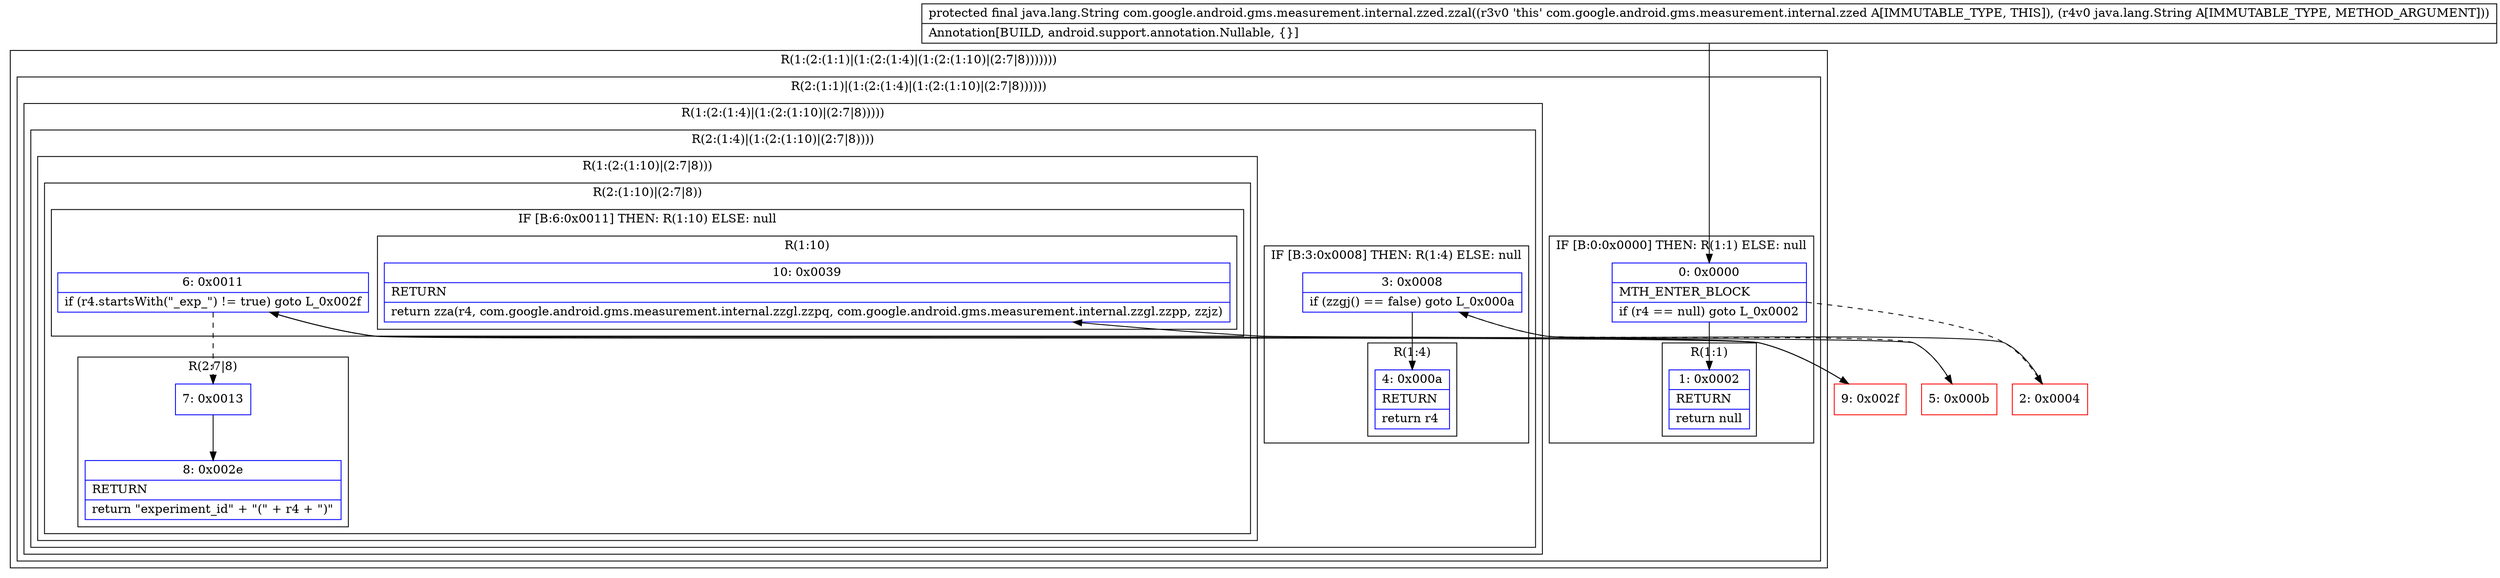 digraph "CFG forcom.google.android.gms.measurement.internal.zzed.zzal(Ljava\/lang\/String;)Ljava\/lang\/String;" {
subgraph cluster_Region_1750602179 {
label = "R(1:(2:(1:1)|(1:(2:(1:4)|(1:(2:(1:10)|(2:7|8)))))))";
node [shape=record,color=blue];
subgraph cluster_Region_243572249 {
label = "R(2:(1:1)|(1:(2:(1:4)|(1:(2:(1:10)|(2:7|8))))))";
node [shape=record,color=blue];
subgraph cluster_IfRegion_387528535 {
label = "IF [B:0:0x0000] THEN: R(1:1) ELSE: null";
node [shape=record,color=blue];
Node_0 [shape=record,label="{0\:\ 0x0000|MTH_ENTER_BLOCK\l|if (r4 == null) goto L_0x0002\l}"];
subgraph cluster_Region_541793364 {
label = "R(1:1)";
node [shape=record,color=blue];
Node_1 [shape=record,label="{1\:\ 0x0002|RETURN\l|return null\l}"];
}
}
subgraph cluster_Region_146130839 {
label = "R(1:(2:(1:4)|(1:(2:(1:10)|(2:7|8)))))";
node [shape=record,color=blue];
subgraph cluster_Region_577496270 {
label = "R(2:(1:4)|(1:(2:(1:10)|(2:7|8))))";
node [shape=record,color=blue];
subgraph cluster_IfRegion_2090261595 {
label = "IF [B:3:0x0008] THEN: R(1:4) ELSE: null";
node [shape=record,color=blue];
Node_3 [shape=record,label="{3\:\ 0x0008|if (zzgj() == false) goto L_0x000a\l}"];
subgraph cluster_Region_71816737 {
label = "R(1:4)";
node [shape=record,color=blue];
Node_4 [shape=record,label="{4\:\ 0x000a|RETURN\l|return r4\l}"];
}
}
subgraph cluster_Region_577253441 {
label = "R(1:(2:(1:10)|(2:7|8)))";
node [shape=record,color=blue];
subgraph cluster_Region_1608052054 {
label = "R(2:(1:10)|(2:7|8))";
node [shape=record,color=blue];
subgraph cluster_IfRegion_367429362 {
label = "IF [B:6:0x0011] THEN: R(1:10) ELSE: null";
node [shape=record,color=blue];
Node_6 [shape=record,label="{6\:\ 0x0011|if (r4.startsWith(\"_exp_\") != true) goto L_0x002f\l}"];
subgraph cluster_Region_799718577 {
label = "R(1:10)";
node [shape=record,color=blue];
Node_10 [shape=record,label="{10\:\ 0x0039|RETURN\l|return zza(r4, com.google.android.gms.measurement.internal.zzgl.zzpq, com.google.android.gms.measurement.internal.zzgl.zzpp, zzjz)\l}"];
}
}
subgraph cluster_Region_1277389629 {
label = "R(2:7|8)";
node [shape=record,color=blue];
Node_7 [shape=record,label="{7\:\ 0x0013}"];
Node_8 [shape=record,label="{8\:\ 0x002e|RETURN\l|return \"experiment_id\" + \"(\" + r4 + \")\"\l}"];
}
}
}
}
}
}
}
Node_2 [shape=record,color=red,label="{2\:\ 0x0004}"];
Node_5 [shape=record,color=red,label="{5\:\ 0x000b}"];
Node_9 [shape=record,color=red,label="{9\:\ 0x002f}"];
MethodNode[shape=record,label="{protected final java.lang.String com.google.android.gms.measurement.internal.zzed.zzal((r3v0 'this' com.google.android.gms.measurement.internal.zzed A[IMMUTABLE_TYPE, THIS]), (r4v0 java.lang.String A[IMMUTABLE_TYPE, METHOD_ARGUMENT]))  | Annotation[BUILD, android.support.annotation.Nullable, \{\}]\l}"];
MethodNode -> Node_0;
Node_0 -> Node_1;
Node_0 -> Node_2[style=dashed];
Node_3 -> Node_4;
Node_3 -> Node_5[style=dashed];
Node_6 -> Node_7[style=dashed];
Node_6 -> Node_9;
Node_7 -> Node_8;
Node_2 -> Node_3;
Node_5 -> Node_6;
Node_9 -> Node_10;
}

